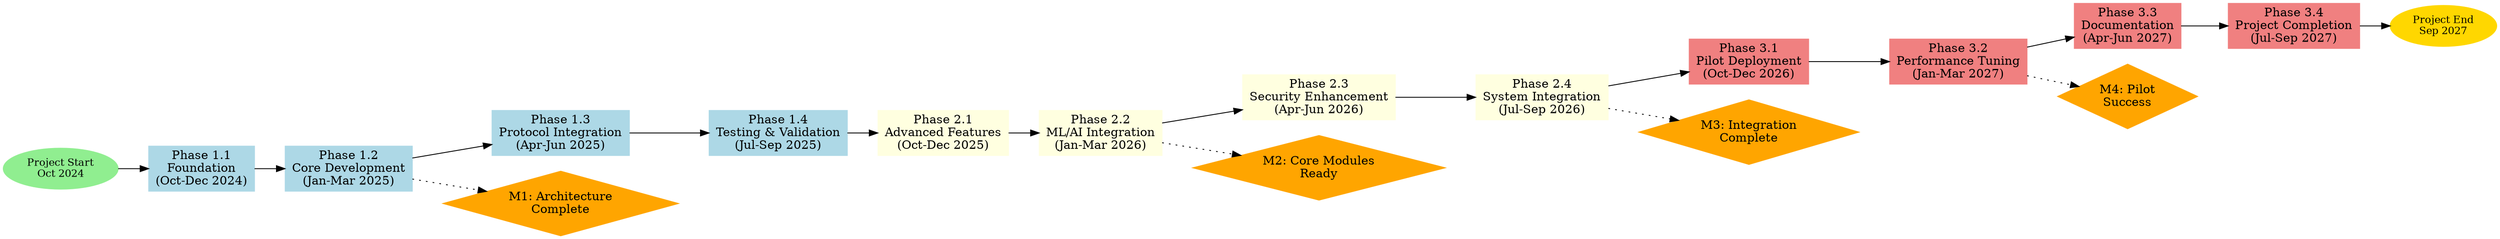 digraph gantt_timeline {
    rankdir=LR;
    node [shape=box, style=filled];
    
    // Timeline nodes
    start [label="Project Start\nOct 2024", shape=ellipse, color=lightgreen, fontsize=12];
    
    // Year 1 phases
    phase1_1 [label="Phase 1.1\nFoundation\n(Oct-Dec 2024)", color=lightblue];
    phase1_2 [label="Phase 1.2\nCore Development\n(Jan-Mar 2025)", color=lightblue];
    phase1_3 [label="Phase 1.3\nProtocol Integration\n(Apr-Jun 2025)", color=lightblue];
    phase1_4 [label="Phase 1.4\nTesting & Validation\n(Jul-Sep 2025)", color=lightblue];
    
    // Year 2 phases
    phase2_1 [label="Phase 2.1\nAdvanced Features\n(Oct-Dec 2025)", color=lightyellow];
    phase2_2 [label="Phase 2.2\nML/AI Integration\n(Jan-Mar 2026)", color=lightyellow];
    phase2_3 [label="Phase 2.3\nSecurity Enhancement\n(Apr-Jun 2026)", color=lightyellow];
    phase2_4 [label="Phase 2.4\nSystem Integration\n(Jul-Sep 2026)", color=lightyellow];
    
    // Year 3 phases
    phase3_1 [label="Phase 3.1\nPilot Deployment\n(Oct-Dec 2026)", color=lightcoral];
    phase3_2 [label="Phase 3.2\nPerformance Tuning\n(Jan-Mar 2027)", color=lightcoral];
    phase3_3 [label="Phase 3.3\nDocumentation\n(Apr-Jun 2027)", color=lightcoral];
    phase3_4 [label="Phase 3.4\nProject Completion\n(Jul-Sep 2027)", color=lightcoral];
    
    end [label="Project End\nSep 2027", shape=ellipse, color=gold, fontsize=12];
    
    // Timeline flow
    start -> phase1_1 -> phase1_2 -> phase1_3 -> phase1_4;
    phase1_4 -> phase2_1 -> phase2_2 -> phase2_3 -> phase2_4;
    phase2_4 -> phase3_1 -> phase3_2 -> phase3_3 -> phase3_4;
    phase3_4 -> end;
    
    // Milestones
    milestone1 [label="M1: Architecture\nComplete", shape=diamond, color=orange];
    milestone2 [label="M2: Core Modules\nReady", shape=diamond, color=orange];
    milestone3 [label="M3: Integration\nComplete", shape=diamond, color=orange];
    milestone4 [label="M4: Pilot\nSuccess", shape=diamond, color=orange];
    
    phase1_2 -> milestone1 [style=dotted];
    phase2_2 -> milestone2 [style=dotted];
    phase2_4 -> milestone3 [style=dotted];
    phase3_2 -> milestone4 [style=dotted];
}
